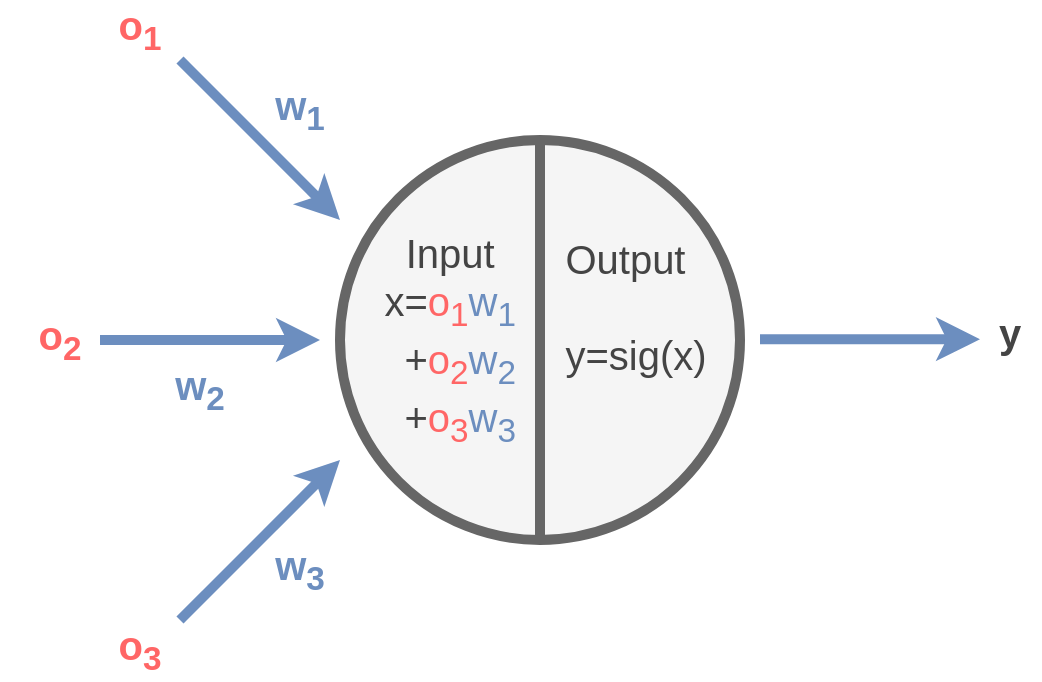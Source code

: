 <mxfile version="20.5.3" type="device"><diagram id="c5BfcIZ_Fwpvd03IZObj" name="Page-1"><mxGraphModel dx="1138" dy="615" grid="1" gridSize="10" guides="1" tooltips="1" connect="1" arrows="1" fold="1" page="1" pageScale="1" pageWidth="1169" pageHeight="827" math="0" shadow="0"><root><mxCell id="0"/><mxCell id="1" parent="0"/><mxCell id="INEI_TyNHId73_Zsp-Jf-1" value="" style="ellipse;whiteSpace=wrap;html=1;aspect=fixed;strokeWidth=5;fillColor=#f5f5f5;strokeColor=#666666;fontColor=#333333;" vertex="1" parent="1"><mxGeometry x="210" y="80" width="200" height="200" as="geometry"/></mxCell><mxCell id="INEI_TyNHId73_Zsp-Jf-3" value="" style="endArrow=none;html=1;rounded=0;entryX=0.5;entryY=1;entryDx=0;entryDy=0;strokeWidth=5;exitX=0.5;exitY=0;exitDx=0;exitDy=0;fillColor=#f5f5f5;strokeColor=#666666;" edge="1" parent="1" source="INEI_TyNHId73_Zsp-Jf-1" target="INEI_TyNHId73_Zsp-Jf-1"><mxGeometry width="50" height="50" relative="1" as="geometry"><mxPoint x="100" y="190" as="sourcePoint"/><mxPoint x="220" y="190" as="targetPoint"/></mxGeometry></mxCell><mxCell id="INEI_TyNHId73_Zsp-Jf-8" value="" style="endArrow=classic;html=1;rounded=0;strokeWidth=5;fillColor=#dae8fc;strokeColor=#6c8ebf;" edge="1" parent="1"><mxGeometry width="50" height="50" relative="1" as="geometry"><mxPoint x="130" y="320" as="sourcePoint"/><mxPoint x="210" y="240" as="targetPoint"/></mxGeometry></mxCell><mxCell id="INEI_TyNHId73_Zsp-Jf-9" value="" style="endArrow=classic;html=1;rounded=0;strokeWidth=5;fillColor=#dae8fc;strokeColor=#6c8ebf;" edge="1" parent="1"><mxGeometry width="50" height="50" relative="1" as="geometry"><mxPoint x="130" y="40" as="sourcePoint"/><mxPoint x="210" y="120" as="targetPoint"/></mxGeometry></mxCell><mxCell id="INEI_TyNHId73_Zsp-Jf-10" value="" style="endArrow=classic;html=1;rounded=0;strokeWidth=5;fillColor=#dae8fc;strokeColor=#6c8ebf;" edge="1" parent="1"><mxGeometry width="50" height="50" relative="1" as="geometry"><mxPoint x="90" y="180" as="sourcePoint"/><mxPoint x="200" y="180" as="targetPoint"/></mxGeometry></mxCell><mxCell id="INEI_TyNHId73_Zsp-Jf-12" value="" style="endArrow=classic;html=1;rounded=0;strokeWidth=5;fillColor=#dae8fc;strokeColor=#6c8ebf;" edge="1" parent="1"><mxGeometry width="50" height="50" relative="1" as="geometry"><mxPoint x="420" y="179.58" as="sourcePoint"/><mxPoint x="530" y="179.58" as="targetPoint"/></mxGeometry></mxCell><mxCell id="INEI_TyNHId73_Zsp-Jf-13" value="w&lt;span style=&quot;font-size: 20px;&quot;&gt;&lt;span style=&quot;font-size: 20px;&quot;&gt;&lt;sub&gt;1&lt;/sub&gt;&lt;/span&gt;&lt;/span&gt;" style="text;html=1;strokeColor=none;fillColor=none;align=center;verticalAlign=middle;whiteSpace=wrap;rounded=0;strokeWidth=5;fontStyle=1;fontSize=20;fontColor=#6C8EBF;" vertex="1" parent="1"><mxGeometry x="160" y="50" width="60" height="30" as="geometry"/></mxCell><mxCell id="INEI_TyNHId73_Zsp-Jf-14" value="w&lt;span style=&quot;font-size: 20px;&quot;&gt;&lt;span style=&quot;font-size: 20px;&quot;&gt;&lt;sub&gt;2&lt;/sub&gt;&lt;/span&gt;&lt;/span&gt;" style="text;html=1;strokeColor=none;fillColor=none;align=center;verticalAlign=middle;whiteSpace=wrap;rounded=0;strokeWidth=5;fontStyle=1;fontSize=20;fontColor=#6C8EBF;" vertex="1" parent="1"><mxGeometry x="110" y="190" width="60" height="30" as="geometry"/></mxCell><mxCell id="INEI_TyNHId73_Zsp-Jf-15" value="w&lt;span style=&quot;font-size: 20px;&quot;&gt;&lt;span style=&quot;font-size: 20px;&quot;&gt;&lt;sub&gt;3&lt;/sub&gt;&lt;/span&gt;&lt;/span&gt;" style="text;html=1;strokeColor=none;fillColor=none;align=center;verticalAlign=middle;whiteSpace=wrap;rounded=0;strokeWidth=5;fontStyle=1;fontSize=20;fontColor=#6C8EBF;" vertex="1" parent="1"><mxGeometry x="160" y="280" width="60" height="30" as="geometry"/></mxCell><mxCell id="INEI_TyNHId73_Zsp-Jf-16" value="&lt;font style=&quot;font-size: 20px;&quot;&gt;o&lt;sub&gt;1&lt;/sub&gt;&lt;/font&gt;" style="text;html=1;strokeColor=none;fillColor=none;align=center;verticalAlign=middle;whiteSpace=wrap;rounded=0;strokeWidth=5;fontStyle=1;fontSize=15;fontColor=#FF6666;" vertex="1" parent="1"><mxGeometry x="80" y="10" width="60" height="30" as="geometry"/></mxCell><mxCell id="INEI_TyNHId73_Zsp-Jf-17" value="o&lt;span style=&quot;font-size: 20px;&quot;&gt;&lt;sub&gt;2&lt;/sub&gt;&lt;/span&gt;" style="text;html=1;strokeColor=none;fillColor=none;align=center;verticalAlign=middle;whiteSpace=wrap;rounded=0;strokeWidth=5;fontStyle=1;fontSize=20;fontColor=#FF6666;" vertex="1" parent="1"><mxGeometry x="40" y="165" width="60" height="30" as="geometry"/></mxCell><mxCell id="INEI_TyNHId73_Zsp-Jf-18" value="o&lt;span style=&quot;font-size: 20px;&quot;&gt;&lt;sub&gt;3&lt;/sub&gt;&lt;/span&gt;" style="text;html=1;strokeColor=none;fillColor=none;align=center;verticalAlign=middle;whiteSpace=wrap;rounded=0;strokeWidth=5;fontStyle=1;fontSize=20;fontColor=#FF6666;" vertex="1" parent="1"><mxGeometry x="80" y="320" width="60" height="30" as="geometry"/></mxCell><mxCell id="INEI_TyNHId73_Zsp-Jf-20" value="&lt;div style=&quot;text-align: center;&quot;&gt;&lt;span style=&quot;color: rgb(68, 68, 68); background-color: initial;&quot;&gt;Input&lt;/span&gt;&lt;/div&gt;&lt;font color=&quot;#444444&quot; style=&quot;font-size: 20px;&quot;&gt;x=&lt;/font&gt;o&lt;span style=&quot;font-size: 20px;&quot;&gt;&lt;sub&gt;1&lt;/sub&gt;&lt;/span&gt;&lt;font color=&quot;#6c8ebf&quot; style=&quot;font-size: 20px;&quot;&gt;w&lt;span style=&quot;font-size: 20px;&quot;&gt;&lt;sub&gt;1&lt;br&gt;&lt;/sub&gt;&lt;/span&gt;&lt;/font&gt;&lt;font color=&quot;#444444&quot; style=&quot;font-size: 20px;&quot;&gt;+&lt;/font&gt;o&lt;span style=&quot;font-size: 20px;&quot;&gt;&lt;sub&gt;2&lt;/sub&gt;&lt;/span&gt;&lt;font color=&quot;#6c8ebf&quot; style=&quot;font-size: 20px;&quot;&gt;w&lt;span style=&quot;font-size: 20px;&quot;&gt;&lt;sub&gt;2&lt;br&gt;&lt;/sub&gt;&lt;/span&gt;&lt;/font&gt;&lt;font color=&quot;#444444&quot; style=&quot;font-size: 20px;&quot;&gt;+&lt;/font&gt;o&lt;span style=&quot;font-size: 20px;&quot;&gt;&lt;sub&gt;3&lt;/sub&gt;&lt;/span&gt;&lt;font color=&quot;#6c8ebf&quot; style=&quot;font-size: 20px;&quot;&gt;w&lt;span style=&quot;font-size: 20px;&quot;&gt;&lt;sub&gt;3&lt;/sub&gt;&lt;/span&gt;&lt;/font&gt;" style="text;html=1;strokeColor=none;fillColor=none;align=right;verticalAlign=middle;whiteSpace=wrap;rounded=0;strokeWidth=5;fontSize=20;fontColor=#FF6666;" vertex="1" parent="1"><mxGeometry x="230" y="125" width="70" height="110" as="geometry"/></mxCell><mxCell id="INEI_TyNHId73_Zsp-Jf-21" value="&lt;div style=&quot;text-align: left;&quot;&gt;&lt;span style=&quot;color: rgb(68, 68, 68); background-color: initial;&quot;&gt;Output&lt;/span&gt;&lt;/div&gt;&lt;font color=&quot;#444444&quot; style=&quot;&quot;&gt;&lt;div style=&quot;text-align: left;&quot;&gt;&lt;br&gt;&lt;/div&gt;&lt;div style=&quot;font-size: 20px; text-align: right;&quot;&gt;&lt;span style=&quot;background-color: initial;&quot;&gt;y=sig(x)&lt;/span&gt;&lt;/div&gt;&lt;/font&gt;" style="text;html=1;strokeColor=none;fillColor=none;align=center;verticalAlign=middle;whiteSpace=wrap;rounded=0;strokeWidth=5;fontSize=20;fontColor=#FF6666;" vertex="1" parent="1"><mxGeometry x="318" y="125" width="80" height="75" as="geometry"/></mxCell><mxCell id="INEI_TyNHId73_Zsp-Jf-22" value="y" style="text;html=1;strokeColor=none;fillColor=none;align=center;verticalAlign=middle;whiteSpace=wrap;rounded=0;strokeWidth=5;fontSize=20;fontColor=#444444;fontStyle=1" vertex="1" parent="1"><mxGeometry x="530" y="161" width="30" height="30" as="geometry"/></mxCell></root></mxGraphModel></diagram></mxfile>